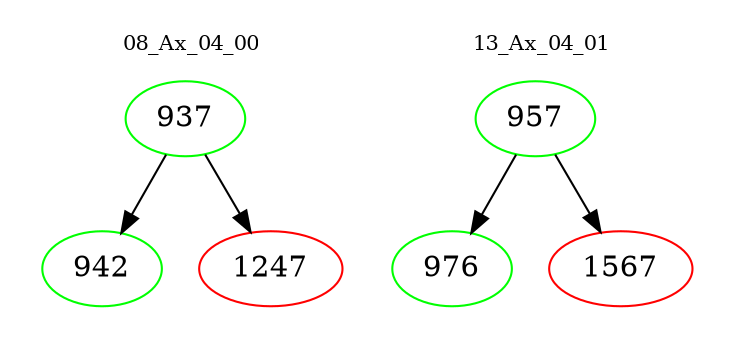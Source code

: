 digraph{
subgraph cluster_0 {
color = white
label = "08_Ax_04_00";
fontsize=10;
T0_937 [label="937", color="green"]
T0_937 -> T0_942 [color="black"]
T0_942 [label="942", color="green"]
T0_937 -> T0_1247 [color="black"]
T0_1247 [label="1247", color="red"]
}
subgraph cluster_1 {
color = white
label = "13_Ax_04_01";
fontsize=10;
T1_957 [label="957", color="green"]
T1_957 -> T1_976 [color="black"]
T1_976 [label="976", color="green"]
T1_957 -> T1_1567 [color="black"]
T1_1567 [label="1567", color="red"]
}
}
